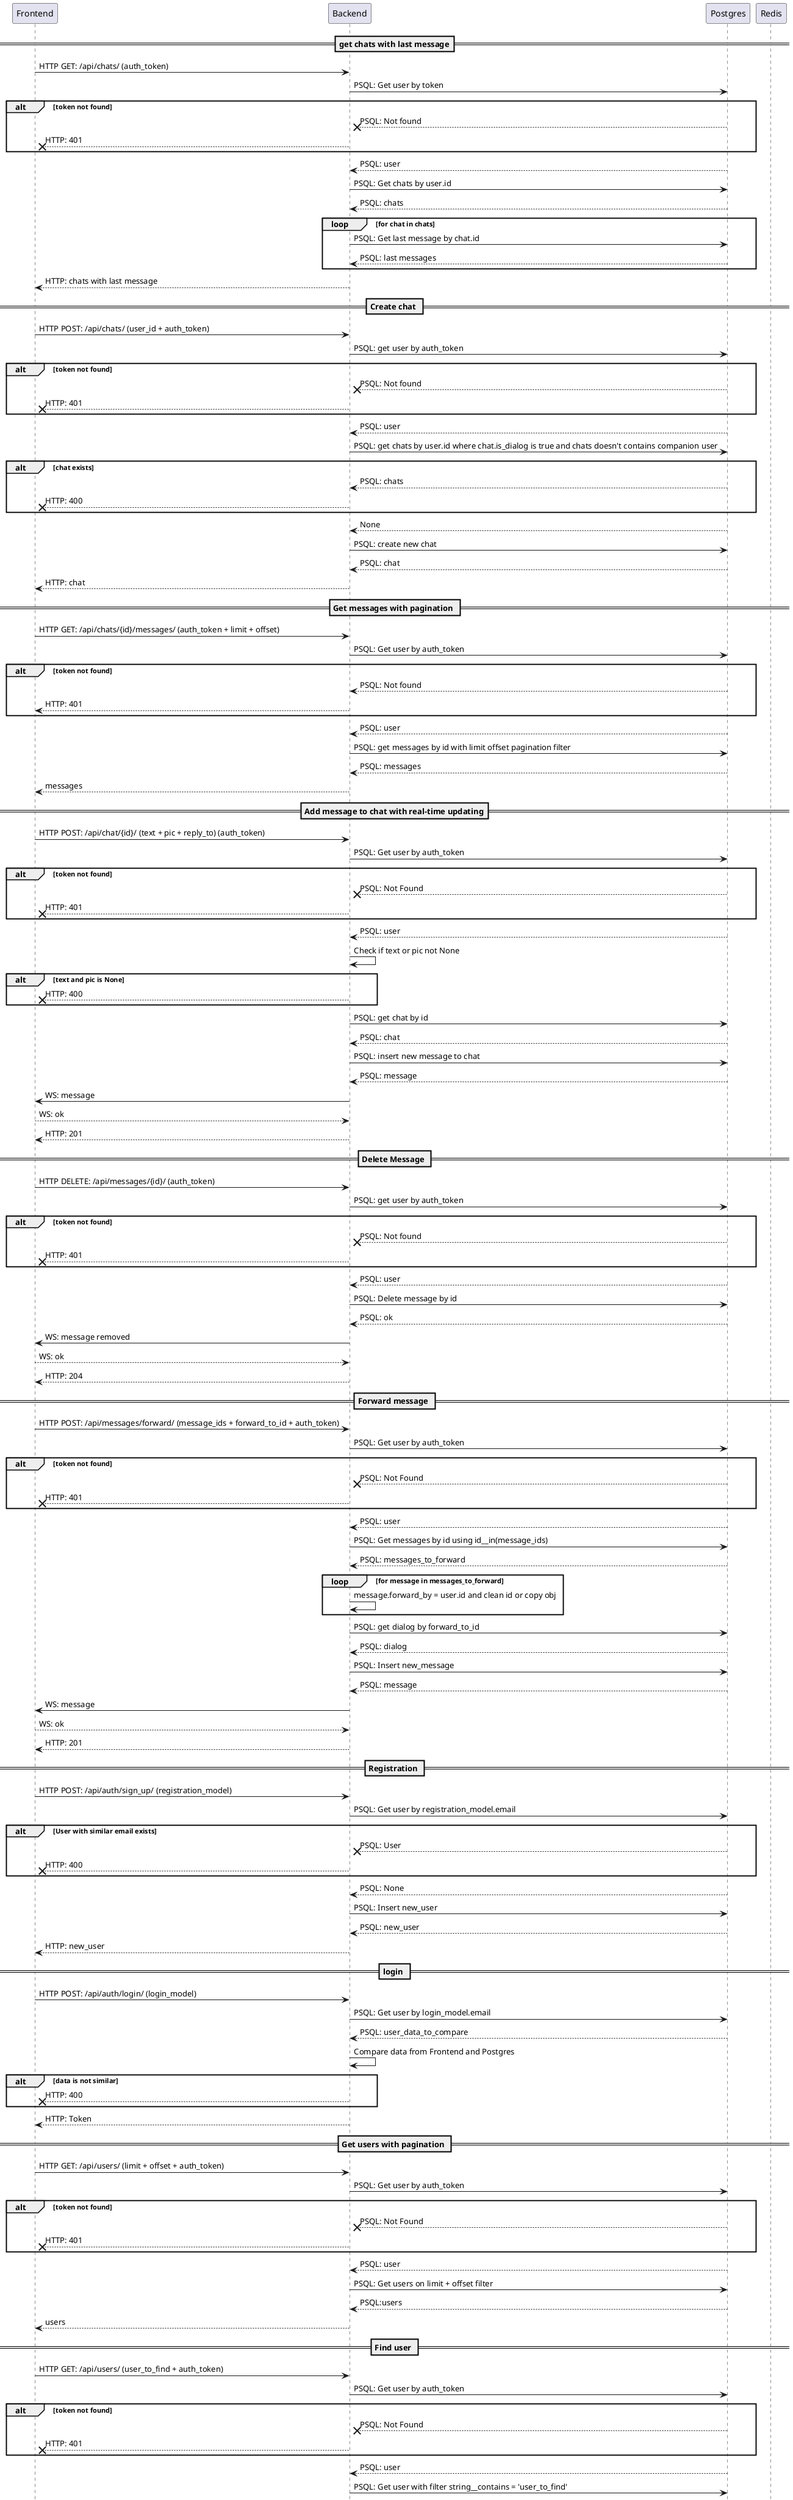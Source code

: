 @startuml
participant Frontend
participant Backend
participant Postgres
participant Redis


== get chats with last message==
Frontend -> Backend: HTTP GET: /api/chats/ (auth_token)
Backend -> Postgres: PSQL: Get user by token

alt token not found
Postgres --x Backend: PSQL: Not found
Backend --x Frontend: HTTP: 401
end alt

Postgres --> Backend: PSQL: user
Backend -> Postgres: PSQL: Get chats by user.id
Postgres --> Backend: PSQL: chats
loop for chat in chats
Backend -> Postgres: PSQL: Get last message by chat.id
Postgres --> Backend: PSQL: last messages
end loop
Backend --> Frontend: HTTP: chats with last message


== Create chat ==
Frontend -> Backend: HTTP POST: /api/chats/ (user_id + auth_token)
Backend -> Postgres: PSQL: get user by auth_token

alt token not found
Postgres --x Backend: PSQL: Not found
Backend --x Frontend: HTTP: 401
end alt

Postgres --> Backend: PSQL: user
Backend -> Postgres: PSQL: get chats by user.id where chat.is_dialog is true and chats doesn't contains companion user

alt chat exists
Postgres --> Backend: PSQL: chats
Backend --x Frontend: HTTP: 400
end alt

Postgres --> Backend: None
Backend -> Postgres: PSQL: create new chat
Postgres --> Backend: PSQL: chat
Backend --> Frontend: HTTP: chat


== Get messages with pagination ==
Frontend -> Backend: HTTP GET: /api/chats/{id}/messages/ (auth_token + limit + offset)
Backend -> Postgres: PSQL: Get user by auth_token

alt token not found
Postgres --> Backend: PSQL: Not found
Backend --> Frontend: HTTP: 401
end alt

Postgres --> Backend: PSQL: user
Backend -> Postgres: PSQL: get messages by id with limit offset pagination filter
Postgres --> Backend: PSQL: messages
Backend --> Frontend: messages


== Add message to chat with real-time updating==
Frontend -> Backend: HTTP POST: /api/chat/{id}/ (text + pic + reply_to) (auth_token)
Backend -> Postgres: PSQL: Get user by auth_token

alt token not found
Postgres --x Backend: PSQL: Not Found
Backend --x Frontend: HTTP: 401
end alt

Postgres --> Backend: PSQL: user
Backend -> Backend: Check if text or pic not None

alt text and pic is None
Backend --x Frontend: HTTP: 400
end alt

Backend -> Postgres: PSQL: get chat by id
Postgres --> Backend: PSQL: chat
Backend -> Postgres: PSQL: insert new message to chat
Postgres --> Backend: PSQL: message
Backend -> Frontend: WS: message
Frontend --> Backend: WS: ok
Backend --> Frontend: HTTP: 201


== Delete Message ==
Frontend -> Backend: HTTP DELETE: /api/messages/{id}/ (auth_token)
Backend -> Postgres: PSQL: get user by auth_token

alt token not found
Postgres --x Backend: PSQL: Not found
Backend --x Frontend: HTTP: 401
end alt

Postgres --> Backend: PSQL: user
Backend -> Postgres: PSQL: Delete message by id
Postgres --> Backend: PSQL: ok
Backend -> Frontend: WS: message removed
Frontend --> Backend: WS: ok
Backend --> Frontend: HTTP: 204


== Forward message ==
Frontend -> Backend: HTTP POST: /api/messages/forward/ (message_ids + forward_to_id + auth_token)
Backend -> Postgres: PSQL: Get user by auth_token

alt token not found
Postgres --x Backend: PSQL: Not Found
Backend --x Frontend: HTTP: 401
end alt

Postgres --> Backend: PSQL: user
Backend -> Postgres: PSQL: Get messages by id using id__in(message_ids)
Postgres --> Backend: PSQL: messages_to_forward
loop for message in messages_to_forward
Backend -> Backend: message.forward_by = user.id and clean id or copy obj
end loop
Backend -> Postgres: PSQL: get dialog by forward_to_id
Postgres --> Backend: PSQL: dialog
Backend -> Postgres: PSQL: Insert new_message
Postgres --> Backend: PSQL: message
Backend -> Frontend: WS: message
Frontend --> Backend: WS: ok
Backend --> Frontend: HTTP: 201

== Registration ==
Frontend -> Backend: HTTP POST: /api/auth/sign_up/ (registration_model)
Backend -> Postgres: PSQL: Get user by registration_model.email

alt User with similar email exists
Postgres --x Backend: PSQL: User
Backend --x Frontend: HTTP: 400
end alt

Postgres --> Backend: PSQL: None
Backend -> Postgres: PSQL: Insert new_user
Postgres --> Backend: PSQL: new_user
Backend --> Frontend: HTTP: new_user


== login ==
Frontend -> Backend: HTTP POST: /api/auth/login/ (login_model)
Backend -> Postgres: PSQL: Get user by login_model.email
Postgres --> Backend: PSQL: user_data_to_compare
Backend -> Backend: Compare data from Frontend and Postgres

alt data is not similar
Backend --x Frontend: HTTP: 400
end alt

Backend --> Frontend: HTTP: Token


== Get users with pagination ==
Frontend -> Backend: HTTP GET: /api/users/ (limit + offset + auth_token)
Backend -> Postgres: PSQL: Get user by auth_token

alt token not found
Postgres --x Backend: PSQL: Not Found
Backend --x Frontend: HTTP: 401
end alt

Postgres --> Backend: PSQL: user
Backend -> Postgres: PSQL: Get users on limit + offset filter
Postgres --> Backend: PSQL:users
Backend --> Frontend: users

== Find user ==
Frontend -> Backend: HTTP GET: /api/users/ (user_to_find + auth_token)
Backend -> Postgres: PSQL: Get user by auth_token

alt token not found
Postgres --x Backend: PSQL: Not Found
Backend --x Frontend: HTTP: 401
end alt

Postgres --> Backend: PSQL: user
Backend -> Postgres: PSQL: Get user with filter string__contains = 'user_to_find'
Postgres --> Backend: PSQL: user
Backend --> Frontend: HTTP: user


== Upload profile pic ==
Frontend -> Backend: HTTP PATCH: /api/users/{id}/ (pic_to_upload + auth_token)
Backend -> Postgres: PSQL: Get user by auth_token

alt token not found
Postgres --x Backend: PSQL: Not Found
Backend --x Frontend: HTTP: 401
end alt

Postgres --> Backend: PSQL: user

Backend -> Backend: Save pic_to_upload to media set path to user.pic
Backend -> Postgres: PSQL: Update entity
Postgres --> Backend: PSQL OK
Backend --> Frontend: HTTP: 204
@enduml